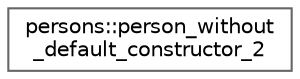 digraph "Graphical Class Hierarchy"
{
 // LATEX_PDF_SIZE
  bgcolor="transparent";
  edge [fontname=Helvetica,fontsize=10,labelfontname=Helvetica,labelfontsize=10];
  node [fontname=Helvetica,fontsize=10,shape=box,height=0.2,width=0.4];
  rankdir="LR";
  Node0 [id="Node000000",label="persons::person_without\l_default_constructor_2",height=0.2,width=0.4,color="grey40", fillcolor="white", style="filled",URL="$classpersons_1_1person__without__default__constructor__2.html",tooltip=" "];
}
